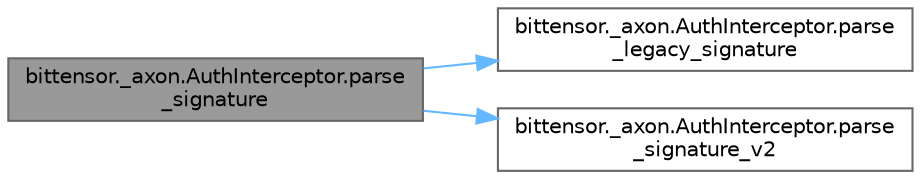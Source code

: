 digraph "bittensor._axon.AuthInterceptor.parse_signature"
{
 // LATEX_PDF_SIZE
  bgcolor="transparent";
  edge [fontname=Helvetica,fontsize=10,labelfontname=Helvetica,labelfontsize=10];
  node [fontname=Helvetica,fontsize=10,shape=box,height=0.2,width=0.4];
  rankdir="LR";
  Node1 [label="bittensor._axon.AuthInterceptor.parse\l_signature",height=0.2,width=0.4,color="gray40", fillcolor="grey60", style="filled", fontcolor="black",tooltip=" "];
  Node1 -> Node2 [color="steelblue1",style="solid"];
  Node2 [label="bittensor._axon.AuthInterceptor.parse\l_legacy_signature",height=0.2,width=0.4,color="grey40", fillcolor="white", style="filled",URL="$classbittensor_1_1__axon_1_1_auth_interceptor.html#a7d0f746c174e0e5eebba6d9853afee75",tooltip=" "];
  Node1 -> Node3 [color="steelblue1",style="solid"];
  Node3 [label="bittensor._axon.AuthInterceptor.parse\l_signature_v2",height=0.2,width=0.4,color="grey40", fillcolor="white", style="filled",URL="$classbittensor_1_1__axon_1_1_auth_interceptor.html#a01f117fbf19991837482b6992b40d31a",tooltip=" "];
}
